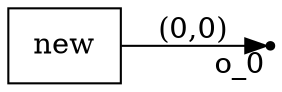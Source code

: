 digraph G {
rankdir=LR;
{ rank=same; }
{ rank=same; 12;}
0[label="new", shape="box"];
12[xlabel="o_0", shape="point"];
0->12 [label="(0,0)"];
}
